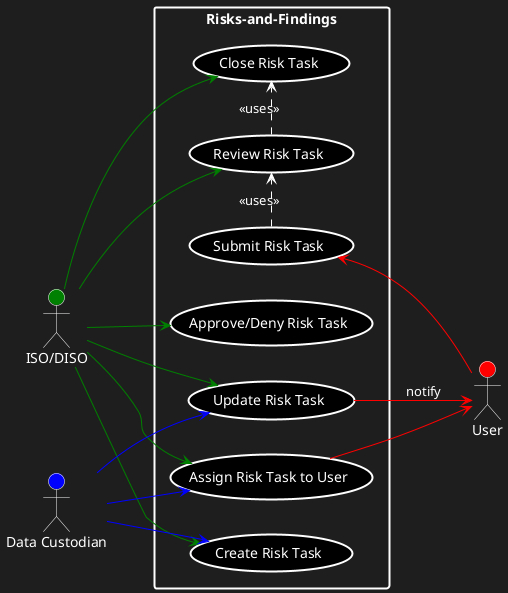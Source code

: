 @startuml
skinparam backgroundColor #1e1e1e
left to right direction
actor "ISO/DISO" as iso #green;text:white;line:white
actor "Data Custodian" as dc #blue;text:white;line:white
actor "User" as user #red;text:white;line:white
rectangle Risks-and-Findings #text:white;line.bold;line:white {
usecase "Create Risk Task" as UC1 #black;text:white;line.bold;line:white
usecase "Update Risk Task" as UC2 #black;text:white;line.bold;line:white
usecase "Approve/Deny Risk Task" as UC3 #black;text:white;line.bold;line:white
usecase "Review Risk Task" as UC4 #black;text:white;line.bold;line:white
usecase "Close Risk Task" as UC5 #black;text:white;line.bold;line:white
usecase "Assign Risk Task to User" as UC6 #black;text:white;line.bold;line:white
usecase "Submit Risk Task" as UC7 #black;text:white;line.bold;line:white
}
UC4 .> (UC5) #line:white;text:white : <<uses>>
iso -[#green]-> UC1
dc -[#blue]-> UC1
iso -[#green]-> UC6
UC6 -[#red]-> user
iso -[#green]-> UC2
dc -[#blue]-> UC2
iso -[#green]-> UC3
iso -[#green]-> UC4
iso -[#green]-> UC5
UC2 -[#red]-> user #text:white : notify
user -[#red]-> UC7
dc -[#blue]-> UC6
UC7 .> (UC4) #line:white;text:white : <<uses>>
@enduml